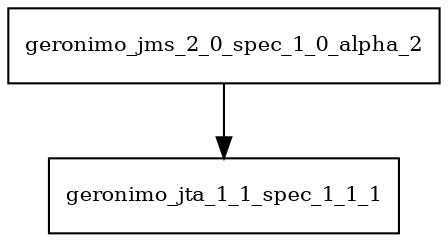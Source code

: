 digraph geronimo_jms_2_0_spec_1_0_alpha_2_dependencies {
  node [shape = box, fontsize=10.0];
  geronimo_jms_2_0_spec_1_0_alpha_2 -> geronimo_jta_1_1_spec_1_1_1;
}
